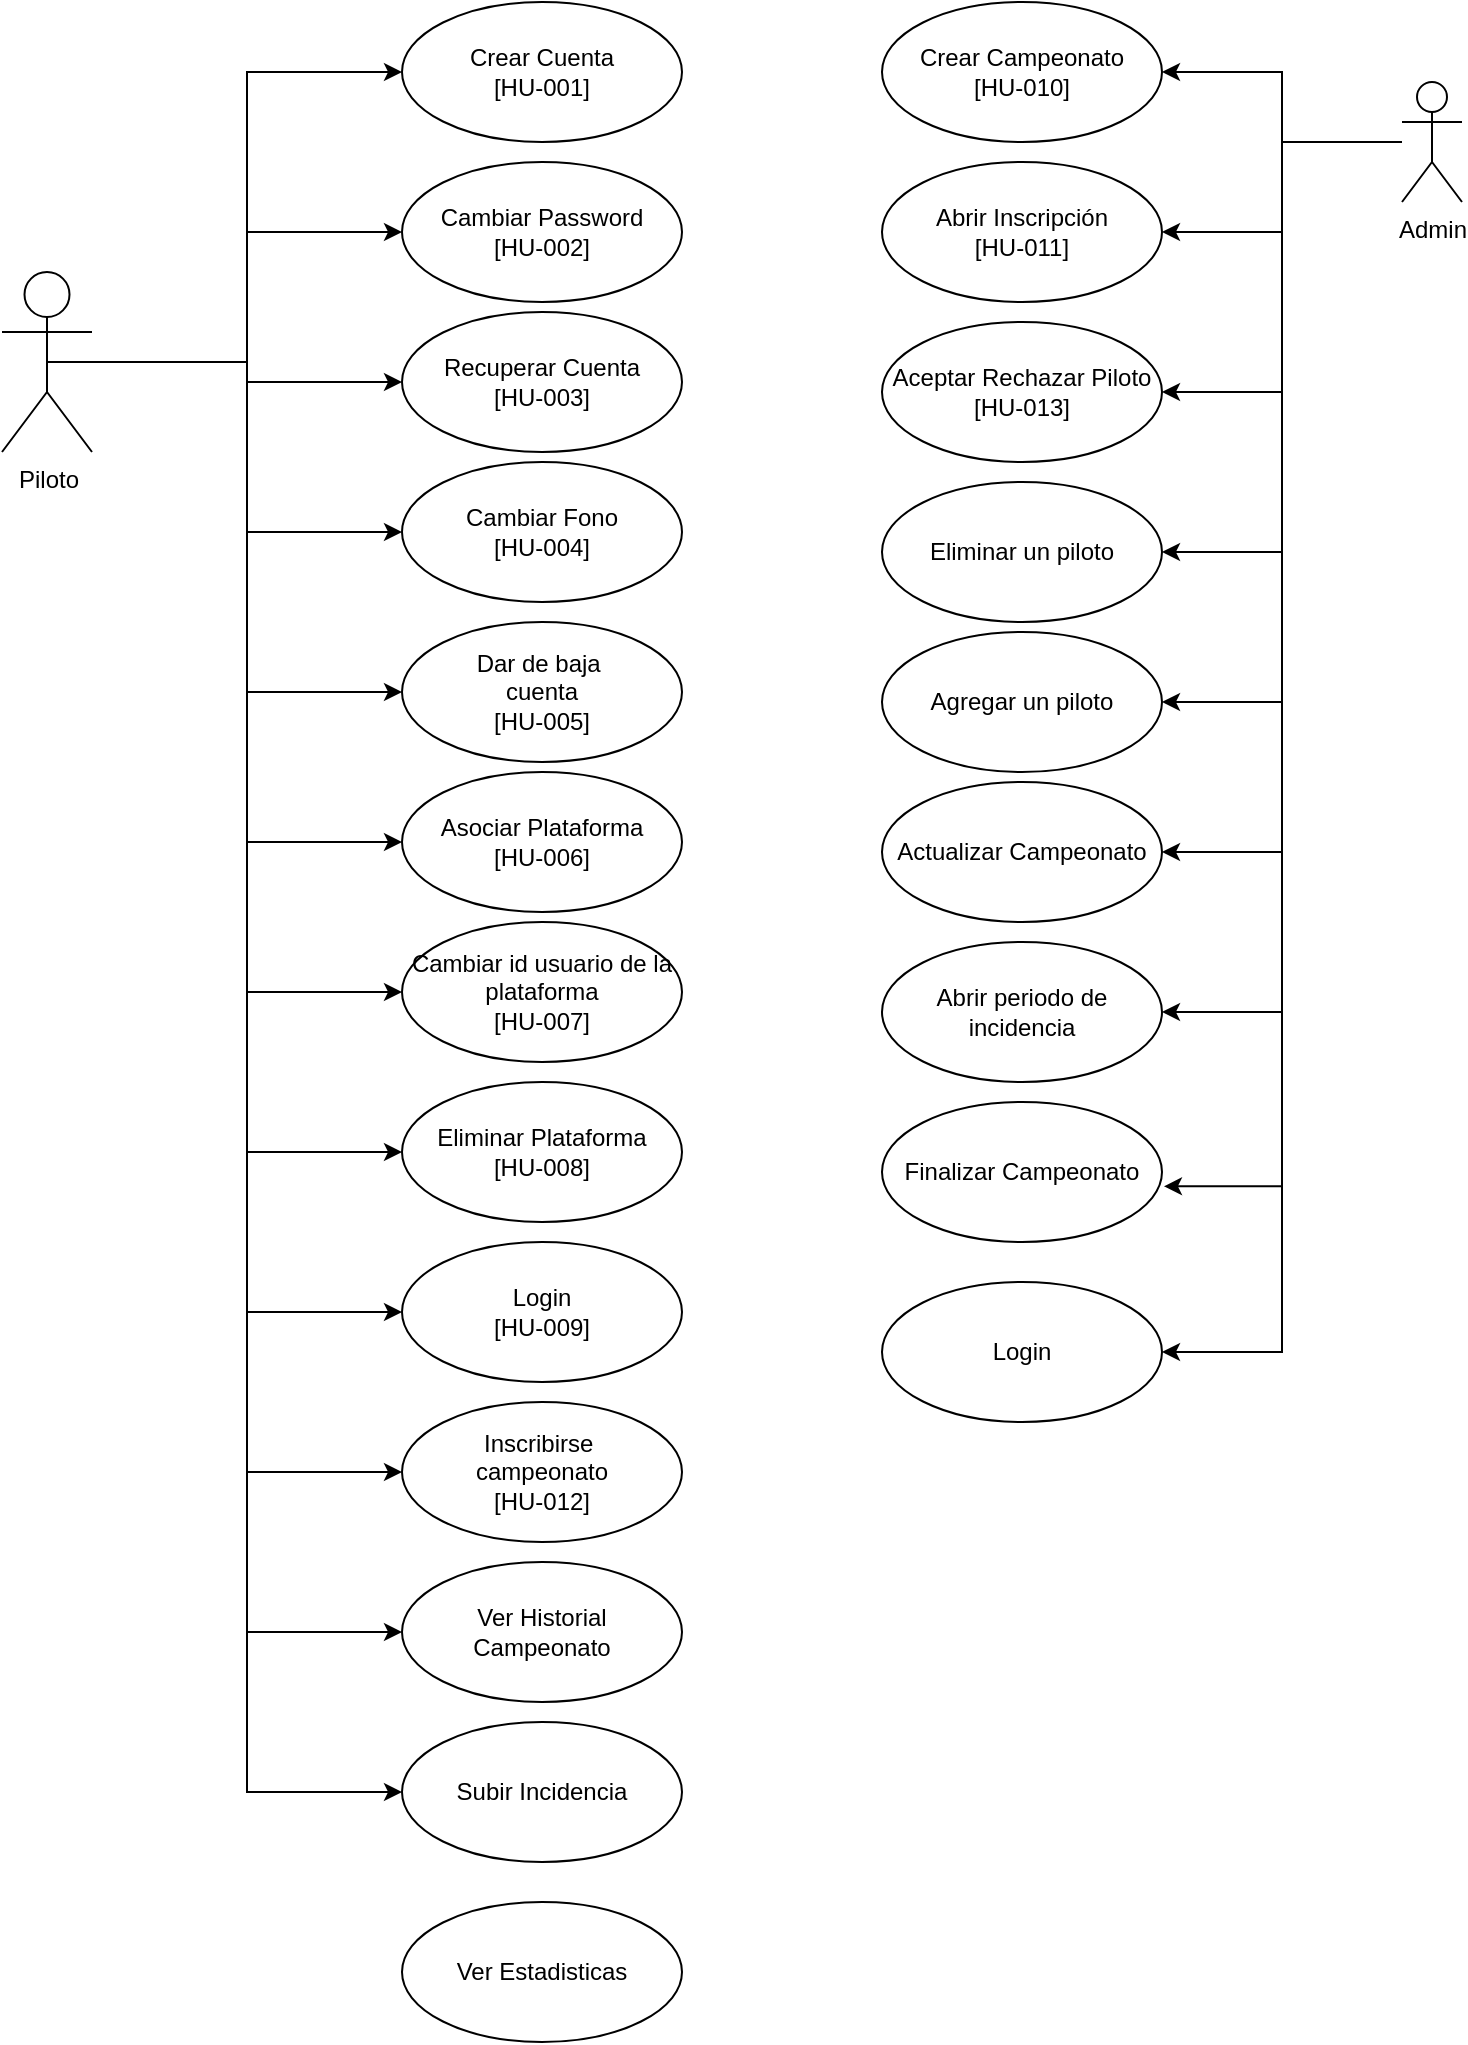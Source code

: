 <mxfile version="18.0.8" type="device"><diagram id="OJVwcZCngv7RFuryBsH3" name="Piloto"><mxGraphModel dx="809" dy="865" grid="1" gridSize="10" guides="1" tooltips="1" connect="1" arrows="1" fold="1" page="1" pageScale="1" pageWidth="827" pageHeight="1169" math="0" shadow="0"><root><mxCell id="0"/><mxCell id="1" parent="0"/><mxCell id="BWHgqJiP9is3etIpuztI-10" style="edgeStyle=orthogonalEdgeStyle;rounded=0;orthogonalLoop=1;jettySize=auto;html=1;entryX=0;entryY=0.5;entryDx=0;entryDy=0;exitX=0.5;exitY=0.5;exitDx=0;exitDy=0;exitPerimeter=0;" edge="1" parent="1" source="BWHgqJiP9is3etIpuztI-5" target="BWHgqJiP9is3etIpuztI-11"><mxGeometry relative="1" as="geometry"><mxPoint x="60" y="430" as="targetPoint"/><mxPoint x="240" y="210" as="sourcePoint"/></mxGeometry></mxCell><mxCell id="BWHgqJiP9is3etIpuztI-34" style="edgeStyle=orthogonalEdgeStyle;rounded=0;orthogonalLoop=1;jettySize=auto;html=1;entryX=0;entryY=0.5;entryDx=0;entryDy=0;" edge="1" parent="1" source="BWHgqJiP9is3etIpuztI-5" target="BWHgqJiP9is3etIpuztI-13"><mxGeometry relative="1" as="geometry"/></mxCell><mxCell id="BWHgqJiP9is3etIpuztI-35" style="edgeStyle=orthogonalEdgeStyle;rounded=0;orthogonalLoop=1;jettySize=auto;html=1;" edge="1" parent="1" source="BWHgqJiP9is3etIpuztI-5" target="BWHgqJiP9is3etIpuztI-16"><mxGeometry relative="1" as="geometry"/></mxCell><mxCell id="BWHgqJiP9is3etIpuztI-36" style="edgeStyle=orthogonalEdgeStyle;rounded=0;orthogonalLoop=1;jettySize=auto;html=1;entryX=0;entryY=0.5;entryDx=0;entryDy=0;" edge="1" parent="1" source="BWHgqJiP9is3etIpuztI-5" target="BWHgqJiP9is3etIpuztI-25"><mxGeometry relative="1" as="geometry"/></mxCell><mxCell id="BWHgqJiP9is3etIpuztI-37" style="edgeStyle=orthogonalEdgeStyle;rounded=0;orthogonalLoop=1;jettySize=auto;html=1;entryX=0;entryY=0.5;entryDx=0;entryDy=0;" edge="1" parent="1" source="BWHgqJiP9is3etIpuztI-5" target="BWHgqJiP9is3etIpuztI-15"><mxGeometry relative="1" as="geometry"/></mxCell><mxCell id="BWHgqJiP9is3etIpuztI-38" style="edgeStyle=orthogonalEdgeStyle;rounded=0;orthogonalLoop=1;jettySize=auto;html=1;entryX=0;entryY=0.5;entryDx=0;entryDy=0;" edge="1" parent="1" source="BWHgqJiP9is3etIpuztI-5" target="BWHgqJiP9is3etIpuztI-27"><mxGeometry relative="1" as="geometry"/></mxCell><mxCell id="BWHgqJiP9is3etIpuztI-39" style="edgeStyle=orthogonalEdgeStyle;rounded=0;orthogonalLoop=1;jettySize=auto;html=1;entryX=0;entryY=0.5;entryDx=0;entryDy=0;" edge="1" parent="1" source="BWHgqJiP9is3etIpuztI-5" target="BWHgqJiP9is3etIpuztI-17"><mxGeometry relative="1" as="geometry"/></mxCell><mxCell id="BWHgqJiP9is3etIpuztI-40" style="edgeStyle=orthogonalEdgeStyle;rounded=0;orthogonalLoop=1;jettySize=auto;html=1;entryX=0;entryY=0.5;entryDx=0;entryDy=0;" edge="1" parent="1" source="BWHgqJiP9is3etIpuztI-5" target="BWHgqJiP9is3etIpuztI-28"><mxGeometry relative="1" as="geometry"/></mxCell><mxCell id="BWHgqJiP9is3etIpuztI-41" style="edgeStyle=orthogonalEdgeStyle;rounded=0;orthogonalLoop=1;jettySize=auto;html=1;entryX=0;entryY=0.5;entryDx=0;entryDy=0;" edge="1" parent="1" source="BWHgqJiP9is3etIpuztI-5" target="BWHgqJiP9is3etIpuztI-18"><mxGeometry relative="1" as="geometry"/></mxCell><mxCell id="BWHgqJiP9is3etIpuztI-42" style="edgeStyle=orthogonalEdgeStyle;rounded=0;orthogonalLoop=1;jettySize=auto;html=1;entryX=0;entryY=0.5;entryDx=0;entryDy=0;" edge="1" parent="1" source="BWHgqJiP9is3etIpuztI-5" target="BWHgqJiP9is3etIpuztI-14"><mxGeometry relative="1" as="geometry"/></mxCell><mxCell id="BWHgqJiP9is3etIpuztI-43" style="edgeStyle=orthogonalEdgeStyle;rounded=0;orthogonalLoop=1;jettySize=auto;html=1;entryX=0;entryY=0.5;entryDx=0;entryDy=0;" edge="1" parent="1" source="BWHgqJiP9is3etIpuztI-5" target="BWHgqJiP9is3etIpuztI-26"><mxGeometry relative="1" as="geometry"/></mxCell><mxCell id="BWHgqJiP9is3etIpuztI-44" style="edgeStyle=orthogonalEdgeStyle;rounded=0;orthogonalLoop=1;jettySize=auto;html=1;entryX=0;entryY=0.5;entryDx=0;entryDy=0;" edge="1" parent="1" source="BWHgqJiP9is3etIpuztI-5" target="BWHgqJiP9is3etIpuztI-30"><mxGeometry relative="1" as="geometry"/></mxCell><mxCell id="BWHgqJiP9is3etIpuztI-5" value="Piloto" style="shape=umlActor;verticalLabelPosition=bottom;verticalAlign=top;html=1;outlineConnect=0;" vertex="1" parent="1"><mxGeometry x="40" y="145" width="45" height="90" as="geometry"/></mxCell><mxCell id="BWHgqJiP9is3etIpuztI-11" value="Crear Cuenta&lt;br&gt;[HU-001]" style="ellipse;whiteSpace=wrap;html=1;" vertex="1" parent="1"><mxGeometry x="240" y="10" width="140" height="70" as="geometry"/></mxCell><mxCell id="BWHgqJiP9is3etIpuztI-13" value="Cambiar Password&lt;br&gt;[HU-002]" style="ellipse;whiteSpace=wrap;html=1;" vertex="1" parent="1"><mxGeometry x="240" y="90" width="140" height="70" as="geometry"/></mxCell><mxCell id="BWHgqJiP9is3etIpuztI-14" value="Inscribirse&amp;nbsp;&lt;br&gt;&amp;nbsp;campeonato&amp;nbsp;&lt;br&gt;[HU-012]" style="ellipse;whiteSpace=wrap;html=1;" vertex="1" parent="1"><mxGeometry x="240" y="710" width="140" height="70" as="geometry"/></mxCell><mxCell id="BWHgqJiP9is3etIpuztI-15" value="Dar de baja&amp;nbsp;&lt;br&gt;cuenta&lt;br&gt;[HU-005]" style="ellipse;whiteSpace=wrap;html=1;" vertex="1" parent="1"><mxGeometry x="240" y="320" width="140" height="70" as="geometry"/></mxCell><mxCell id="BWHgqJiP9is3etIpuztI-16" value="Recuperar Cuenta&lt;br&gt;[HU-003]" style="ellipse;whiteSpace=wrap;html=1;" vertex="1" parent="1"><mxGeometry x="240" y="165" width="140" height="70" as="geometry"/></mxCell><mxCell id="BWHgqJiP9is3etIpuztI-17" value="Cambiar id usuario de la plataforma&lt;br&gt;[HU-007]" style="ellipse;whiteSpace=wrap;html=1;" vertex="1" parent="1"><mxGeometry x="240" y="470" width="140" height="70" as="geometry"/></mxCell><mxCell id="BWHgqJiP9is3etIpuztI-18" value="Login&lt;br&gt;[HU-009]" style="ellipse;whiteSpace=wrap;html=1;" vertex="1" parent="1"><mxGeometry x="240" y="630" width="140" height="70" as="geometry"/></mxCell><mxCell id="BWHgqJiP9is3etIpuztI-45" style="edgeStyle=orthogonalEdgeStyle;rounded=0;orthogonalLoop=1;jettySize=auto;html=1;entryX=1;entryY=0.5;entryDx=0;entryDy=0;" edge="1" parent="1" source="BWHgqJiP9is3etIpuztI-19" target="BWHgqJiP9is3etIpuztI-21"><mxGeometry relative="1" as="geometry"/></mxCell><mxCell id="BWHgqJiP9is3etIpuztI-46" style="edgeStyle=orthogonalEdgeStyle;rounded=0;orthogonalLoop=1;jettySize=auto;html=1;" edge="1" parent="1" source="BWHgqJiP9is3etIpuztI-19" target="BWHgqJiP9is3etIpuztI-23"><mxGeometry relative="1" as="geometry"/></mxCell><mxCell id="BWHgqJiP9is3etIpuztI-47" style="edgeStyle=orthogonalEdgeStyle;rounded=0;orthogonalLoop=1;jettySize=auto;html=1;entryX=1;entryY=0.5;entryDx=0;entryDy=0;" edge="1" parent="1" source="BWHgqJiP9is3etIpuztI-19" target="BWHgqJiP9is3etIpuztI-29"><mxGeometry relative="1" as="geometry"/></mxCell><mxCell id="BWHgqJiP9is3etIpuztI-48" style="edgeStyle=orthogonalEdgeStyle;rounded=0;orthogonalLoop=1;jettySize=auto;html=1;entryX=1;entryY=0.5;entryDx=0;entryDy=0;" edge="1" parent="1" source="BWHgqJiP9is3etIpuztI-19" target="BWHgqJiP9is3etIpuztI-32"><mxGeometry relative="1" as="geometry"/></mxCell><mxCell id="BWHgqJiP9is3etIpuztI-49" style="edgeStyle=orthogonalEdgeStyle;rounded=0;orthogonalLoop=1;jettySize=auto;html=1;entryX=1;entryY=0.5;entryDx=0;entryDy=0;" edge="1" parent="1" source="BWHgqJiP9is3etIpuztI-19" target="BWHgqJiP9is3etIpuztI-33"><mxGeometry relative="1" as="geometry"/></mxCell><mxCell id="BWHgqJiP9is3etIpuztI-50" style="edgeStyle=orthogonalEdgeStyle;rounded=0;orthogonalLoop=1;jettySize=auto;html=1;entryX=1;entryY=0.5;entryDx=0;entryDy=0;" edge="1" parent="1" source="BWHgqJiP9is3etIpuztI-19" target="BWHgqJiP9is3etIpuztI-22"><mxGeometry relative="1" as="geometry"/></mxCell><mxCell id="BWHgqJiP9is3etIpuztI-52" style="edgeStyle=orthogonalEdgeStyle;rounded=0;orthogonalLoop=1;jettySize=auto;html=1;entryX=1;entryY=0.5;entryDx=0;entryDy=0;" edge="1" parent="1" source="BWHgqJiP9is3etIpuztI-19" target="BWHgqJiP9is3etIpuztI-31"><mxGeometry relative="1" as="geometry"/></mxCell><mxCell id="BWHgqJiP9is3etIpuztI-53" style="edgeStyle=orthogonalEdgeStyle;rounded=0;orthogonalLoop=1;jettySize=auto;html=1;entryX=1.007;entryY=0.602;entryDx=0;entryDy=0;entryPerimeter=0;" edge="1" parent="1" source="BWHgqJiP9is3etIpuztI-19" target="BWHgqJiP9is3etIpuztI-24"><mxGeometry relative="1" as="geometry"/></mxCell><mxCell id="BWHgqJiP9is3etIpuztI-55" style="edgeStyle=orthogonalEdgeStyle;rounded=0;orthogonalLoop=1;jettySize=auto;html=1;entryX=1;entryY=0.5;entryDx=0;entryDy=0;" edge="1" parent="1" source="BWHgqJiP9is3etIpuztI-19" target="BWHgqJiP9is3etIpuztI-54"><mxGeometry relative="1" as="geometry"/></mxCell><mxCell id="BWHgqJiP9is3etIpuztI-19" value="Admin" style="shape=umlActor;verticalLabelPosition=bottom;verticalAlign=top;html=1;outlineConnect=0;" vertex="1" parent="1"><mxGeometry x="740" y="50" width="30" height="60" as="geometry"/></mxCell><mxCell id="BWHgqJiP9is3etIpuztI-21" value="Crear Campeonato&lt;br&gt;[HU-010]" style="ellipse;whiteSpace=wrap;html=1;" vertex="1" parent="1"><mxGeometry x="480" y="10" width="140" height="70" as="geometry"/></mxCell><mxCell id="BWHgqJiP9is3etIpuztI-22" value="Actualizar Campeonato" style="ellipse;whiteSpace=wrap;html=1;" vertex="1" parent="1"><mxGeometry x="480" y="400" width="140" height="70" as="geometry"/></mxCell><mxCell id="BWHgqJiP9is3etIpuztI-23" value="Abrir Inscripción&lt;br&gt;[HU-011]" style="ellipse;whiteSpace=wrap;html=1;" vertex="1" parent="1"><mxGeometry x="480" y="90" width="140" height="70" as="geometry"/></mxCell><mxCell id="BWHgqJiP9is3etIpuztI-24" value="Finalizar Campeonato" style="ellipse;whiteSpace=wrap;html=1;" vertex="1" parent="1"><mxGeometry x="480" y="560" width="140" height="70" as="geometry"/></mxCell><mxCell id="BWHgqJiP9is3etIpuztI-25" value="Cambiar Fono&lt;br&gt;[HU-004]" style="ellipse;whiteSpace=wrap;html=1;" vertex="1" parent="1"><mxGeometry x="240" y="240" width="140" height="70" as="geometry"/></mxCell><mxCell id="BWHgqJiP9is3etIpuztI-26" value="Ver Historial&lt;br&gt;Campeonato" style="ellipse;whiteSpace=wrap;html=1;" vertex="1" parent="1"><mxGeometry x="240" y="790" width="140" height="70" as="geometry"/></mxCell><mxCell id="BWHgqJiP9is3etIpuztI-27" value="Asociar Plataforma&lt;br&gt;[HU-006]" style="ellipse;whiteSpace=wrap;html=1;" vertex="1" parent="1"><mxGeometry x="240" y="395" width="140" height="70" as="geometry"/></mxCell><mxCell id="BWHgqJiP9is3etIpuztI-28" value="Eliminar Plataforma&lt;br&gt;[HU-008]" style="ellipse;whiteSpace=wrap;html=1;" vertex="1" parent="1"><mxGeometry x="240" y="550" width="140" height="70" as="geometry"/></mxCell><mxCell id="BWHgqJiP9is3etIpuztI-29" value="Aceptar Rechazar Piloto&lt;br&gt;[HU-013]" style="ellipse;whiteSpace=wrap;html=1;" vertex="1" parent="1"><mxGeometry x="480" y="170" width="140" height="70" as="geometry"/></mxCell><mxCell id="BWHgqJiP9is3etIpuztI-30" value="Subir Incidencia" style="ellipse;whiteSpace=wrap;html=1;" vertex="1" parent="1"><mxGeometry x="240" y="870" width="140" height="70" as="geometry"/></mxCell><mxCell id="BWHgqJiP9is3etIpuztI-31" value="Abrir periodo de incidencia" style="ellipse;whiteSpace=wrap;html=1;" vertex="1" parent="1"><mxGeometry x="480" y="480" width="140" height="70" as="geometry"/></mxCell><mxCell id="BWHgqJiP9is3etIpuztI-32" value="Eliminar un piloto" style="ellipse;whiteSpace=wrap;html=1;" vertex="1" parent="1"><mxGeometry x="480" y="250" width="140" height="70" as="geometry"/></mxCell><mxCell id="BWHgqJiP9is3etIpuztI-33" value="Agregar un piloto" style="ellipse;whiteSpace=wrap;html=1;" vertex="1" parent="1"><mxGeometry x="480" y="325" width="140" height="70" as="geometry"/></mxCell><mxCell id="BWHgqJiP9is3etIpuztI-54" value="Login" style="ellipse;whiteSpace=wrap;html=1;" vertex="1" parent="1"><mxGeometry x="480" y="650" width="140" height="70" as="geometry"/></mxCell><mxCell id="BWHgqJiP9is3etIpuztI-56" value="Ver Estadisticas" style="ellipse;whiteSpace=wrap;html=1;" vertex="1" parent="1"><mxGeometry x="240" y="960" width="140" height="70" as="geometry"/></mxCell></root></mxGraphModel></diagram></mxfile>